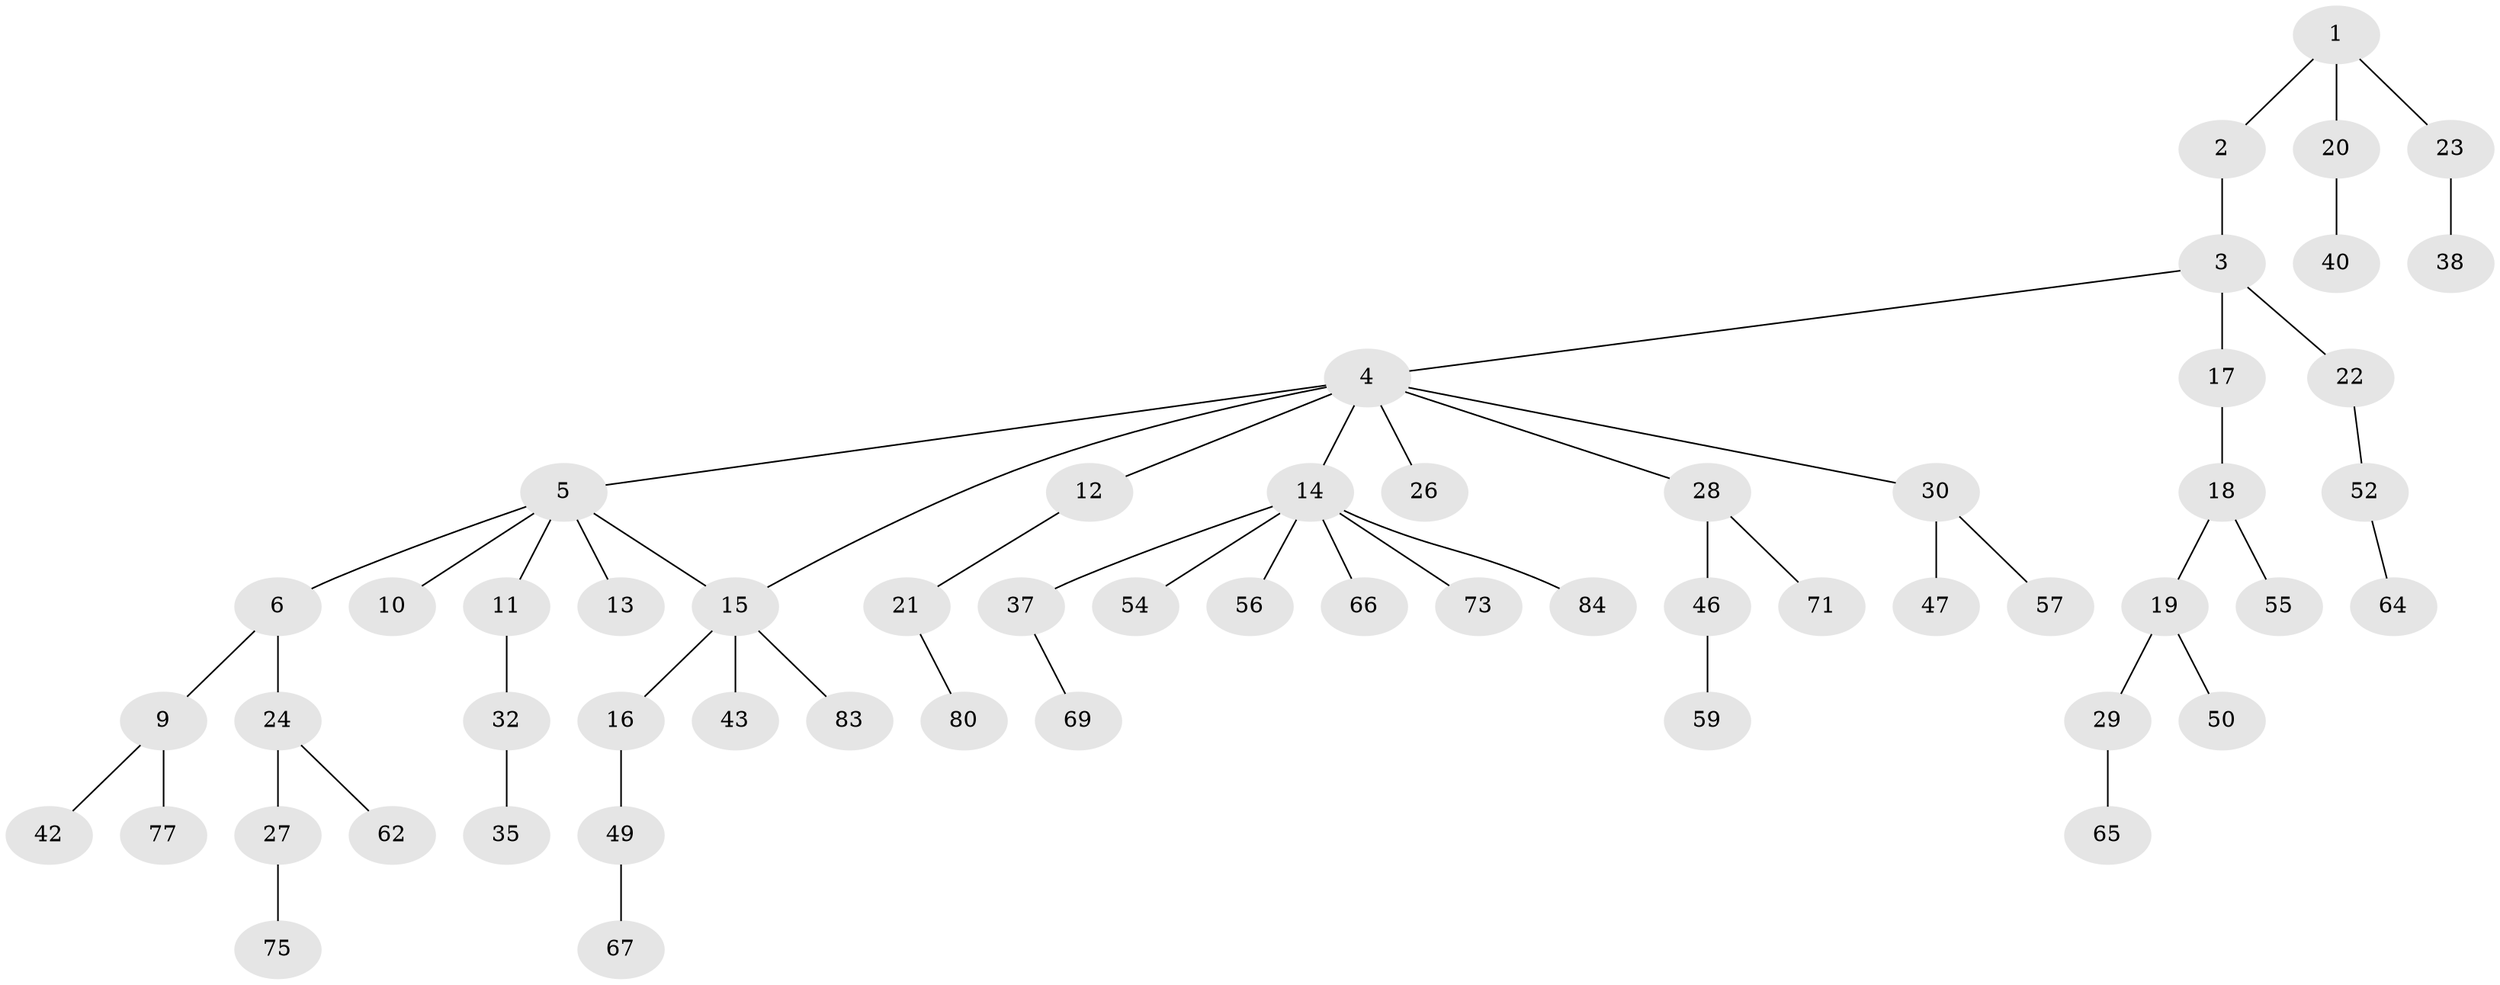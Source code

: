 // original degree distribution, {2: 0.27906976744186046, 4: 0.046511627906976744, 8: 0.011627906976744186, 7: 0.023255813953488372, 3: 0.1511627906976744, 1: 0.47674418604651164, 6: 0.011627906976744186}
// Generated by graph-tools (version 1.1) at 2025/41/03/06/25 10:41:26]
// undirected, 57 vertices, 57 edges
graph export_dot {
graph [start="1"]
  node [color=gray90,style=filled];
  1 [super="+7"];
  2;
  3;
  4 [super="+25"];
  5 [super="+58"];
  6 [super="+8"];
  9 [super="+81"];
  10 [super="+48"];
  11 [super="+33"];
  12;
  13;
  14 [super="+31"];
  15 [super="+78"];
  16 [super="+39"];
  17 [super="+45"];
  18;
  19 [super="+61"];
  20;
  21 [super="+34"];
  22 [super="+51"];
  23 [super="+53"];
  24;
  26;
  27;
  28 [super="+36"];
  29 [super="+41"];
  30 [super="+44"];
  32 [super="+86"];
  35;
  37;
  38 [super="+60"];
  40;
  42;
  43;
  46 [super="+79"];
  47 [super="+74"];
  49 [super="+85"];
  50;
  52 [super="+63"];
  54;
  55;
  56;
  57;
  59 [super="+70"];
  62;
  64 [super="+68"];
  65;
  66;
  67 [super="+72"];
  69 [super="+82"];
  71;
  73 [super="+76"];
  75;
  77;
  80;
  83;
  84;
  1 -- 2;
  1 -- 20;
  1 -- 23;
  2 -- 3;
  3 -- 4;
  3 -- 17;
  3 -- 22;
  4 -- 5;
  4 -- 12;
  4 -- 14;
  4 -- 28;
  4 -- 30;
  4 -- 15;
  4 -- 26;
  5 -- 6;
  5 -- 10;
  5 -- 11;
  5 -- 13;
  5 -- 15;
  6 -- 24;
  6 -- 9;
  9 -- 42;
  9 -- 77;
  11 -- 32;
  12 -- 21;
  14 -- 37;
  14 -- 54;
  14 -- 66;
  14 -- 73;
  14 -- 84;
  14 -- 56;
  15 -- 16;
  15 -- 43;
  15 -- 83;
  16 -- 49;
  17 -- 18;
  18 -- 19;
  18 -- 55;
  19 -- 29;
  19 -- 50;
  20 -- 40;
  21 -- 80;
  22 -- 52;
  23 -- 38;
  24 -- 27;
  24 -- 62;
  27 -- 75;
  28 -- 46;
  28 -- 71;
  29 -- 65;
  30 -- 47;
  30 -- 57;
  32 -- 35;
  37 -- 69;
  46 -- 59;
  49 -- 67;
  52 -- 64;
}
